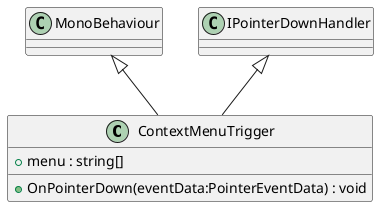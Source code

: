 @startuml
class ContextMenuTrigger {
    + menu : string[]
    + OnPointerDown(eventData:PointerEventData) : void
}
MonoBehaviour <|-- ContextMenuTrigger
IPointerDownHandler <|-- ContextMenuTrigger
@enduml
